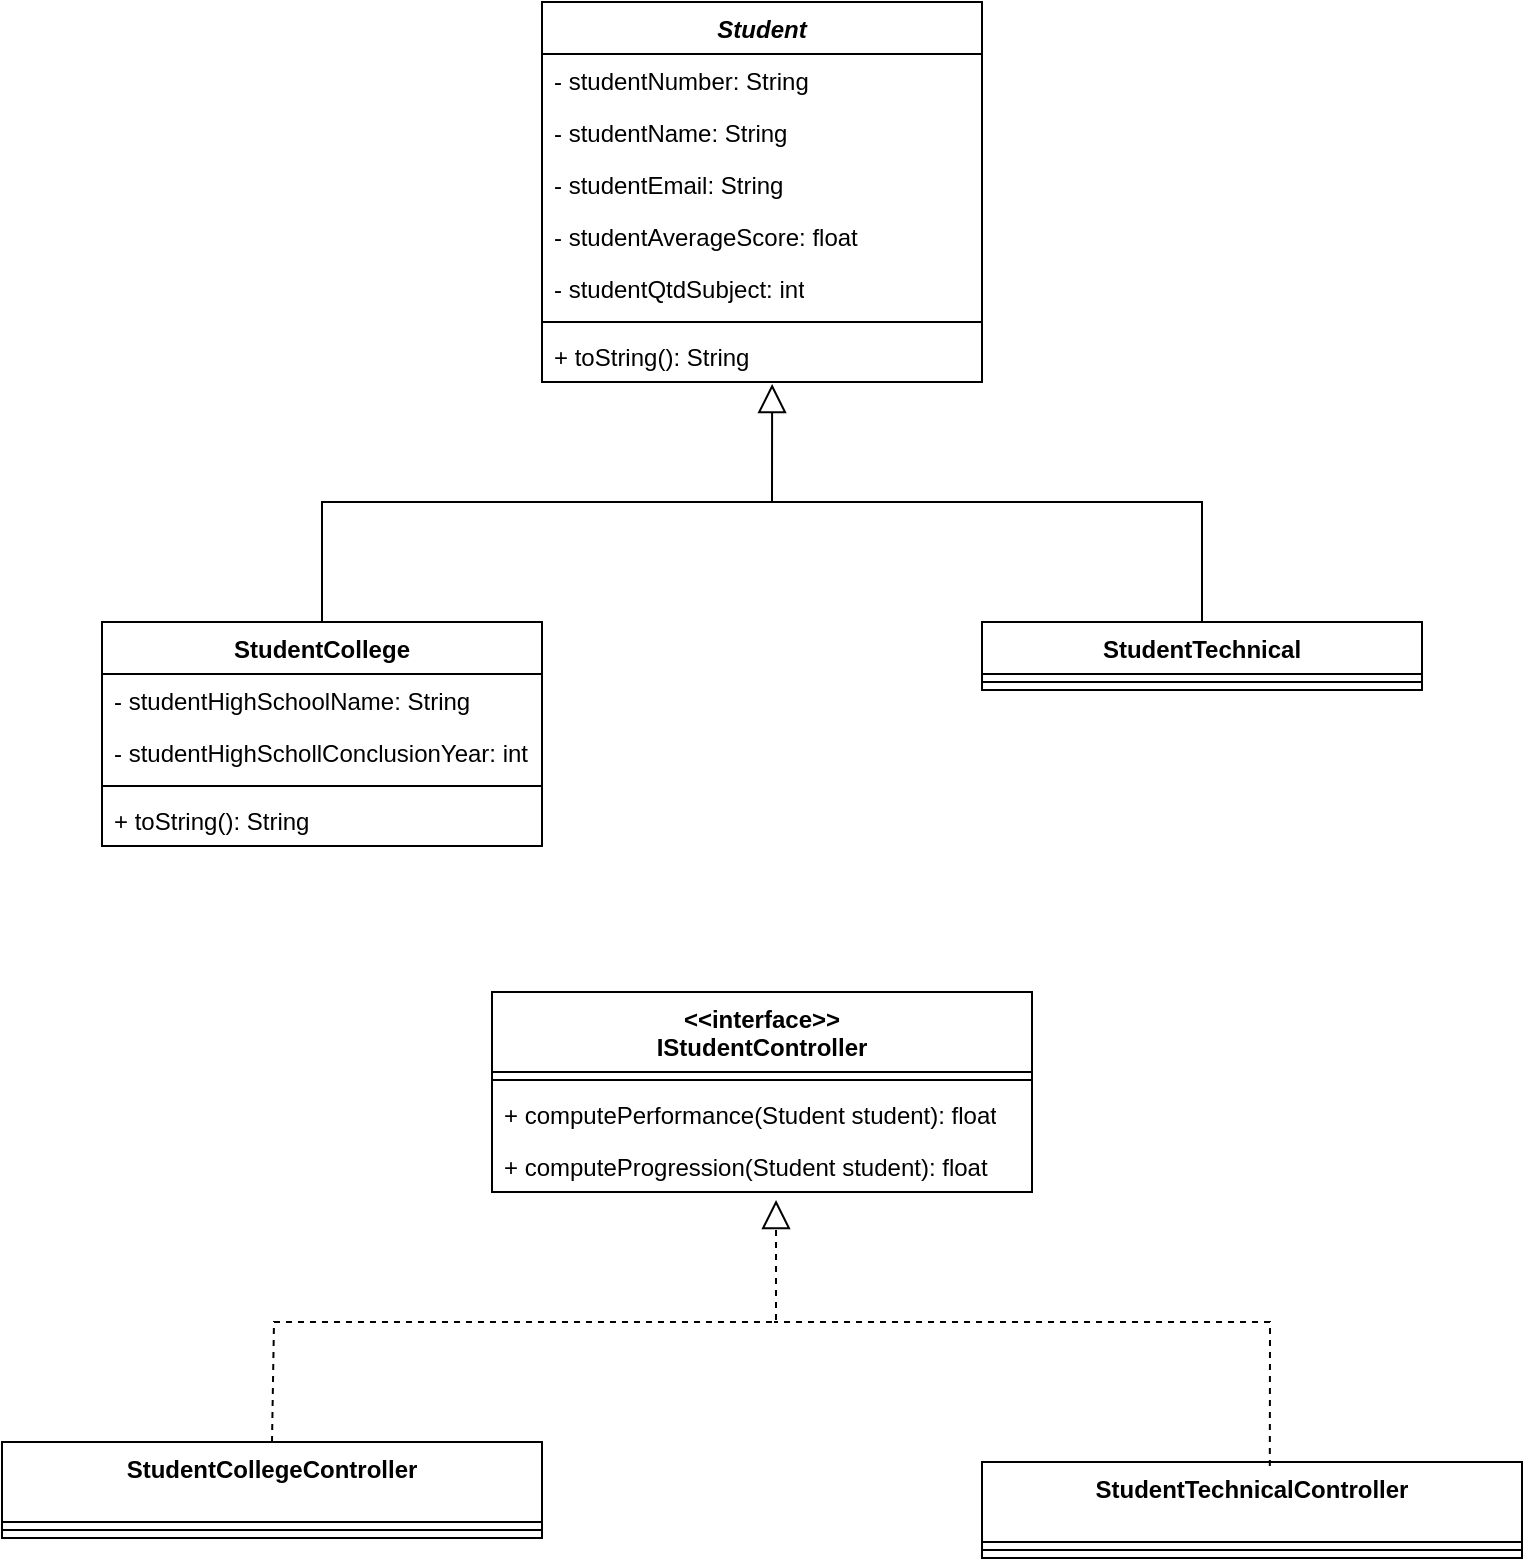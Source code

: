 <mxfile version="24.1.0" type="device">
  <diagram name="Page-1" id="WaeqWIhlGa74d4xSk_S9">
    <mxGraphModel dx="1434" dy="790" grid="1" gridSize="10" guides="1" tooltips="1" connect="1" arrows="1" fold="1" page="1" pageScale="1" pageWidth="827" pageHeight="1169" math="0" shadow="0">
      <root>
        <mxCell id="0" />
        <mxCell id="1" parent="0" />
        <mxCell id="ITqkuAKIRvQ48ZlTeJZX-1" value="&lt;i&gt;Student&lt;/i&gt;" style="swimlane;fontStyle=1;align=center;verticalAlign=top;childLayout=stackLayout;horizontal=1;startSize=26;horizontalStack=0;resizeParent=1;resizeParentMax=0;resizeLast=0;collapsible=1;marginBottom=0;whiteSpace=wrap;html=1;" vertex="1" parent="1">
          <mxGeometry x="304" y="40" width="220" height="190" as="geometry" />
        </mxCell>
        <mxCell id="ITqkuAKIRvQ48ZlTeJZX-2" value="- studentNumber: String" style="text;strokeColor=none;fillColor=none;align=left;verticalAlign=top;spacingLeft=4;spacingRight=4;overflow=hidden;rotatable=0;points=[[0,0.5],[1,0.5]];portConstraint=eastwest;whiteSpace=wrap;html=1;" vertex="1" parent="ITqkuAKIRvQ48ZlTeJZX-1">
          <mxGeometry y="26" width="220" height="26" as="geometry" />
        </mxCell>
        <mxCell id="ITqkuAKIRvQ48ZlTeJZX-5" value="- studentName: String" style="text;strokeColor=none;fillColor=none;align=left;verticalAlign=top;spacingLeft=4;spacingRight=4;overflow=hidden;rotatable=0;points=[[0,0.5],[1,0.5]];portConstraint=eastwest;whiteSpace=wrap;html=1;" vertex="1" parent="ITqkuAKIRvQ48ZlTeJZX-1">
          <mxGeometry y="52" width="220" height="26" as="geometry" />
        </mxCell>
        <mxCell id="ITqkuAKIRvQ48ZlTeJZX-6" value="- studentEmail: String" style="text;strokeColor=none;fillColor=none;align=left;verticalAlign=top;spacingLeft=4;spacingRight=4;overflow=hidden;rotatable=0;points=[[0,0.5],[1,0.5]];portConstraint=eastwest;whiteSpace=wrap;html=1;" vertex="1" parent="ITqkuAKIRvQ48ZlTeJZX-1">
          <mxGeometry y="78" width="220" height="26" as="geometry" />
        </mxCell>
        <mxCell id="ITqkuAKIRvQ48ZlTeJZX-7" value="- studentAverageScore: float" style="text;strokeColor=none;fillColor=none;align=left;verticalAlign=top;spacingLeft=4;spacingRight=4;overflow=hidden;rotatable=0;points=[[0,0.5],[1,0.5]];portConstraint=eastwest;whiteSpace=wrap;html=1;" vertex="1" parent="ITqkuAKIRvQ48ZlTeJZX-1">
          <mxGeometry y="104" width="220" height="26" as="geometry" />
        </mxCell>
        <mxCell id="ITqkuAKIRvQ48ZlTeJZX-8" value="- studentQtdSubject: int" style="text;strokeColor=none;fillColor=none;align=left;verticalAlign=top;spacingLeft=4;spacingRight=4;overflow=hidden;rotatable=0;points=[[0,0.5],[1,0.5]];portConstraint=eastwest;whiteSpace=wrap;html=1;" vertex="1" parent="ITqkuAKIRvQ48ZlTeJZX-1">
          <mxGeometry y="130" width="220" height="26" as="geometry" />
        </mxCell>
        <mxCell id="ITqkuAKIRvQ48ZlTeJZX-3" value="" style="line;strokeWidth=1;fillColor=none;align=left;verticalAlign=middle;spacingTop=-1;spacingLeft=3;spacingRight=3;rotatable=0;labelPosition=right;points=[];portConstraint=eastwest;strokeColor=inherit;" vertex="1" parent="ITqkuAKIRvQ48ZlTeJZX-1">
          <mxGeometry y="156" width="220" height="8" as="geometry" />
        </mxCell>
        <mxCell id="ITqkuAKIRvQ48ZlTeJZX-9" value="+ toString(): String" style="text;strokeColor=none;fillColor=none;align=left;verticalAlign=top;spacingLeft=4;spacingRight=4;overflow=hidden;rotatable=0;points=[[0,0.5],[1,0.5]];portConstraint=eastwest;whiteSpace=wrap;html=1;" vertex="1" parent="ITqkuAKIRvQ48ZlTeJZX-1">
          <mxGeometry y="164" width="220" height="26" as="geometry" />
        </mxCell>
        <mxCell id="ITqkuAKIRvQ48ZlTeJZX-10" value="StudentCollege" style="swimlane;fontStyle=1;align=center;verticalAlign=top;childLayout=stackLayout;horizontal=1;startSize=26;horizontalStack=0;resizeParent=1;resizeParentMax=0;resizeLast=0;collapsible=1;marginBottom=0;whiteSpace=wrap;html=1;" vertex="1" parent="1">
          <mxGeometry x="84" y="350" width="220" height="112" as="geometry" />
        </mxCell>
        <mxCell id="ITqkuAKIRvQ48ZlTeJZX-11" value="- studentHighSchoolName: String" style="text;strokeColor=none;fillColor=none;align=left;verticalAlign=top;spacingLeft=4;spacingRight=4;overflow=hidden;rotatable=0;points=[[0,0.5],[1,0.5]];portConstraint=eastwest;whiteSpace=wrap;html=1;" vertex="1" parent="ITqkuAKIRvQ48ZlTeJZX-10">
          <mxGeometry y="26" width="220" height="26" as="geometry" />
        </mxCell>
        <mxCell id="ITqkuAKIRvQ48ZlTeJZX-15" value="- studentHighSchollConclusionYear: int" style="text;strokeColor=none;fillColor=none;align=left;verticalAlign=top;spacingLeft=4;spacingRight=4;overflow=hidden;rotatable=0;points=[[0,0.5],[1,0.5]];portConstraint=eastwest;whiteSpace=wrap;html=1;" vertex="1" parent="ITqkuAKIRvQ48ZlTeJZX-10">
          <mxGeometry y="52" width="220" height="26" as="geometry" />
        </mxCell>
        <mxCell id="ITqkuAKIRvQ48ZlTeJZX-16" value="" style="line;strokeWidth=1;fillColor=none;align=left;verticalAlign=middle;spacingTop=-1;spacingLeft=3;spacingRight=3;rotatable=0;labelPosition=right;points=[];portConstraint=eastwest;strokeColor=inherit;" vertex="1" parent="ITqkuAKIRvQ48ZlTeJZX-10">
          <mxGeometry y="78" width="220" height="8" as="geometry" />
        </mxCell>
        <mxCell id="ITqkuAKIRvQ48ZlTeJZX-17" value="+ toString(): String" style="text;strokeColor=none;fillColor=none;align=left;verticalAlign=top;spacingLeft=4;spacingRight=4;overflow=hidden;rotatable=0;points=[[0,0.5],[1,0.5]];portConstraint=eastwest;whiteSpace=wrap;html=1;" vertex="1" parent="ITqkuAKIRvQ48ZlTeJZX-10">
          <mxGeometry y="86" width="220" height="26" as="geometry" />
        </mxCell>
        <mxCell id="ITqkuAKIRvQ48ZlTeJZX-18" value="StudentTechnical" style="swimlane;fontStyle=1;align=center;verticalAlign=top;childLayout=stackLayout;horizontal=1;startSize=26;horizontalStack=0;resizeParent=1;resizeParentMax=0;resizeLast=0;collapsible=1;marginBottom=0;whiteSpace=wrap;html=1;" vertex="1" parent="1">
          <mxGeometry x="524" y="350" width="220" height="34" as="geometry" />
        </mxCell>
        <mxCell id="ITqkuAKIRvQ48ZlTeJZX-24" value="" style="line;strokeWidth=1;fillColor=none;align=left;verticalAlign=middle;spacingTop=-1;spacingLeft=3;spacingRight=3;rotatable=0;labelPosition=right;points=[];portConstraint=eastwest;strokeColor=inherit;" vertex="1" parent="ITqkuAKIRvQ48ZlTeJZX-18">
          <mxGeometry y="26" width="220" height="8" as="geometry" />
        </mxCell>
        <mxCell id="ITqkuAKIRvQ48ZlTeJZX-26" value="" style="endArrow=block;endFill=0;endSize=12;html=1;rounded=0;exitX=0.5;exitY=0;exitDx=0;exitDy=0;entryX=0.523;entryY=1.038;entryDx=0;entryDy=0;entryPerimeter=0;" edge="1" parent="1" source="ITqkuAKIRvQ48ZlTeJZX-10" target="ITqkuAKIRvQ48ZlTeJZX-9">
          <mxGeometry width="160" relative="1" as="geometry">
            <mxPoint x="330" y="410" as="sourcePoint" />
            <mxPoint x="490" y="410" as="targetPoint" />
            <Array as="points">
              <mxPoint x="194" y="290" />
              <mxPoint x="419" y="290" />
            </Array>
          </mxGeometry>
        </mxCell>
        <mxCell id="ITqkuAKIRvQ48ZlTeJZX-27" value="" style="endArrow=none;endFill=0;endSize=12;html=1;rounded=0;exitX=0.5;exitY=0;exitDx=0;exitDy=0;" edge="1" parent="1" source="ITqkuAKIRvQ48ZlTeJZX-18">
          <mxGeometry width="160" relative="1" as="geometry">
            <mxPoint x="330" y="410" as="sourcePoint" />
            <mxPoint x="400" y="290" as="targetPoint" />
            <Array as="points">
              <mxPoint x="634" y="290" />
            </Array>
          </mxGeometry>
        </mxCell>
        <mxCell id="ITqkuAKIRvQ48ZlTeJZX-28" value="&amp;lt;&amp;lt;interface&amp;gt;&amp;gt;&lt;br&gt;IStudentController" style="swimlane;fontStyle=1;align=center;verticalAlign=top;childLayout=stackLayout;horizontal=1;startSize=40;horizontalStack=0;resizeParent=1;resizeParentMax=0;resizeLast=0;collapsible=1;marginBottom=0;whiteSpace=wrap;html=1;" vertex="1" parent="1">
          <mxGeometry x="279" y="535" width="270" height="100" as="geometry" />
        </mxCell>
        <mxCell id="ITqkuAKIRvQ48ZlTeJZX-30" value="" style="line;strokeWidth=1;fillColor=none;align=left;verticalAlign=middle;spacingTop=-1;spacingLeft=3;spacingRight=3;rotatable=0;labelPosition=right;points=[];portConstraint=eastwest;strokeColor=inherit;" vertex="1" parent="ITqkuAKIRvQ48ZlTeJZX-28">
          <mxGeometry y="40" width="270" height="8" as="geometry" />
        </mxCell>
        <mxCell id="ITqkuAKIRvQ48ZlTeJZX-31" value="+ computePerformance(Student student): float" style="text;strokeColor=none;fillColor=none;align=left;verticalAlign=top;spacingLeft=4;spacingRight=4;overflow=hidden;rotatable=0;points=[[0,0.5],[1,0.5]];portConstraint=eastwest;whiteSpace=wrap;html=1;" vertex="1" parent="ITqkuAKIRvQ48ZlTeJZX-28">
          <mxGeometry y="48" width="270" height="26" as="geometry" />
        </mxCell>
        <mxCell id="ITqkuAKIRvQ48ZlTeJZX-32" value="+ computeProgression(Student student): float" style="text;strokeColor=none;fillColor=none;align=left;verticalAlign=top;spacingLeft=4;spacingRight=4;overflow=hidden;rotatable=0;points=[[0,0.5],[1,0.5]];portConstraint=eastwest;whiteSpace=wrap;html=1;" vertex="1" parent="ITqkuAKIRvQ48ZlTeJZX-28">
          <mxGeometry y="74" width="270" height="26" as="geometry" />
        </mxCell>
        <mxCell id="ITqkuAKIRvQ48ZlTeJZX-33" value="" style="endArrow=block;endFill=0;endSize=12;html=1;rounded=0;dashed=1;exitX=0.5;exitY=0;exitDx=0;exitDy=0;entryX=0.526;entryY=1.154;entryDx=0;entryDy=0;entryPerimeter=0;" edge="1" parent="1" source="ITqkuAKIRvQ48ZlTeJZX-34" target="ITqkuAKIRvQ48ZlTeJZX-32">
          <mxGeometry width="160" relative="1" as="geometry">
            <mxPoint x="330" y="810" as="sourcePoint" />
            <mxPoint x="420" y="700" as="targetPoint" />
            <Array as="points">
              <mxPoint x="170" y="700" />
              <mxPoint x="421" y="700" />
            </Array>
          </mxGeometry>
        </mxCell>
        <mxCell id="ITqkuAKIRvQ48ZlTeJZX-34" value="StudentCollegeController" style="swimlane;fontStyle=1;align=center;verticalAlign=top;childLayout=stackLayout;horizontal=1;startSize=40;horizontalStack=0;resizeParent=1;resizeParentMax=0;resizeLast=0;collapsible=1;marginBottom=0;whiteSpace=wrap;html=1;" vertex="1" parent="1">
          <mxGeometry x="34" y="760" width="270" height="48" as="geometry" />
        </mxCell>
        <mxCell id="ITqkuAKIRvQ48ZlTeJZX-35" value="" style="line;strokeWidth=1;fillColor=none;align=left;verticalAlign=middle;spacingTop=-1;spacingLeft=3;spacingRight=3;rotatable=0;labelPosition=right;points=[];portConstraint=eastwest;strokeColor=inherit;" vertex="1" parent="ITqkuAKIRvQ48ZlTeJZX-34">
          <mxGeometry y="40" width="270" height="8" as="geometry" />
        </mxCell>
        <mxCell id="ITqkuAKIRvQ48ZlTeJZX-38" value="StudentTechnicalController" style="swimlane;fontStyle=1;align=center;verticalAlign=top;childLayout=stackLayout;horizontal=1;startSize=40;horizontalStack=0;resizeParent=1;resizeParentMax=0;resizeLast=0;collapsible=1;marginBottom=0;whiteSpace=wrap;html=1;" vertex="1" parent="1">
          <mxGeometry x="524" y="770" width="270" height="48" as="geometry" />
        </mxCell>
        <mxCell id="ITqkuAKIRvQ48ZlTeJZX-39" value="" style="line;strokeWidth=1;fillColor=none;align=left;verticalAlign=middle;spacingTop=-1;spacingLeft=3;spacingRight=3;rotatable=0;labelPosition=right;points=[];portConstraint=eastwest;strokeColor=inherit;" vertex="1" parent="ITqkuAKIRvQ48ZlTeJZX-38">
          <mxGeometry y="40" width="270" height="8" as="geometry" />
        </mxCell>
        <mxCell id="ITqkuAKIRvQ48ZlTeJZX-40" value="" style="endArrow=none;endFill=0;endSize=12;html=1;rounded=0;dashed=1;exitX=0.533;exitY=0.042;exitDx=0;exitDy=0;exitPerimeter=0;" edge="1" parent="1" source="ITqkuAKIRvQ48ZlTeJZX-38">
          <mxGeometry width="160" relative="1" as="geometry">
            <mxPoint x="330" y="810" as="sourcePoint" />
            <mxPoint x="420" y="700" as="targetPoint" />
            <Array as="points">
              <mxPoint x="668" y="700" />
            </Array>
          </mxGeometry>
        </mxCell>
      </root>
    </mxGraphModel>
  </diagram>
</mxfile>
